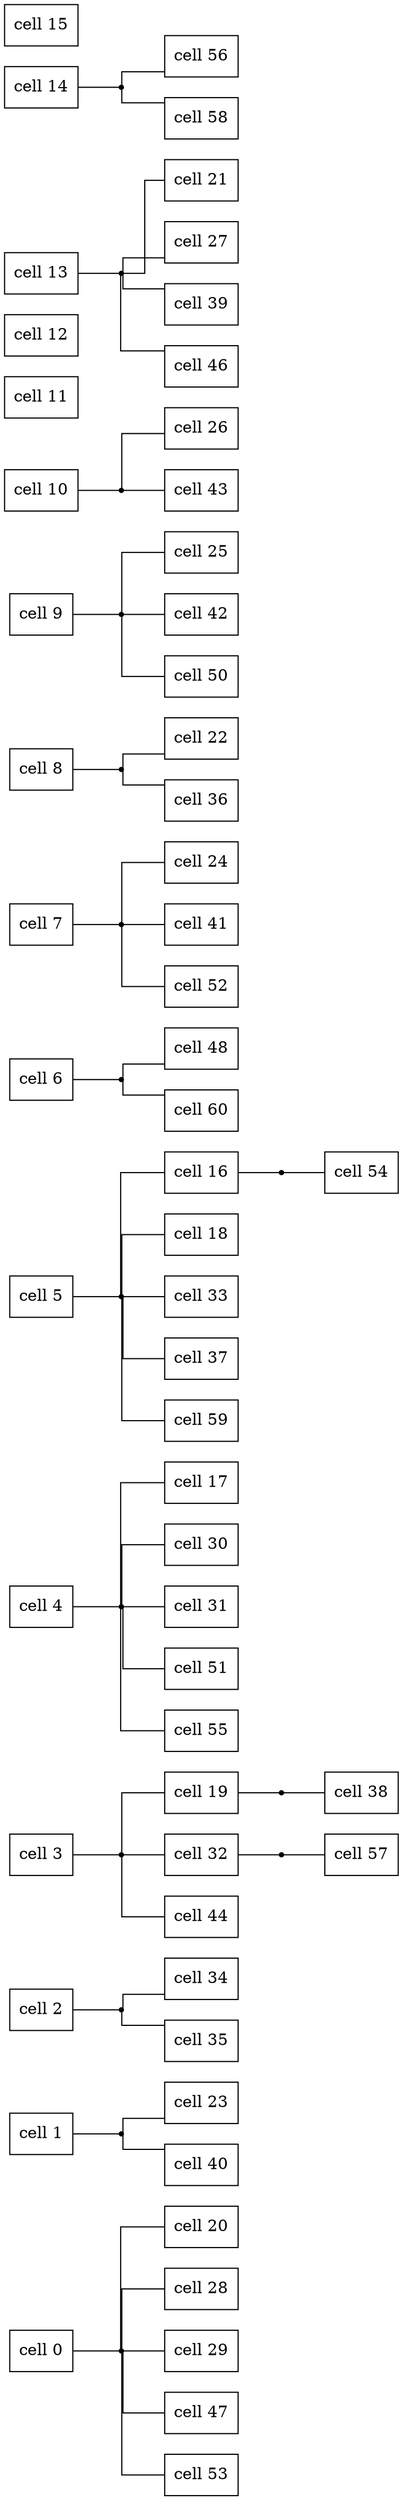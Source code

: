 // Yeast Lineage
graph {
	graph [rankdir=LR splines=ortho]
	"cell 0" [shape=box]
	"cell 1" [shape=box]
	"cell 2" [shape=box]
	"cell 3" [shape=box]
	"cell 4" [shape=box]
	"cell 5" [shape=box]
	"cell 6" [shape=box]
	"cell 7" [shape=box]
	"cell 8" [shape=box]
	"cell 9" [shape=box]
	"cell 10" [shape=box]
	"cell 11" [shape=box]
	"cell 12" [shape=box]
	"cell 13" [shape=box]
	"cell 14" [shape=box]
	"cell 15" [shape=box]
	"cell 16" [shape=box]
	"cell 5A" [shape=point]
	"cell 17" [shape=box]
	"cell 4A" [shape=point]
	"cell 18" [shape=box]
	"cell 19" [shape=box]
	"cell 3A" [shape=point]
	"cell 20" [shape=box]
	"cell 0A" [shape=point]
	"cell 21" [shape=box]
	"cell 13A" [shape=point]
	"cell 22" [shape=box]
	"cell 8A" [shape=point]
	"cell 23" [shape=box]
	"cell 1A" [shape=point]
	"cell 24" [shape=box]
	"cell 7A" [shape=point]
	"cell 25" [shape=box]
	"cell 9A" [shape=point]
	"cell 26" [shape=box]
	"cell 10A" [shape=point]
	"cell 27" [shape=box]
	"cell 28" [shape=box]
	"cell 29" [shape=box]
	"cell 30" [shape=box]
	"cell 31" [shape=box]
	"cell 32" [shape=box]
	"cell 33" [shape=box]
	"cell 34" [shape=box]
	"cell 2A" [shape=point]
	"cell 35" [shape=box]
	"cell 36" [shape=box]
	"cell 37" [shape=box]
	"cell 38" [shape=box]
	"cell 19A" [shape=point]
	"cell 39" [shape=box]
	"cell 40" [shape=box]
	"cell 41" [shape=box]
	"cell 42" [shape=box]
	"cell 43" [shape=box]
	"cell 44" [shape=box]
	"cell 46" [shape=box]
	"cell 47" [shape=box]
	"cell 48" [shape=box]
	"cell 6A" [shape=point]
	"cell 50" [shape=box]
	"cell 51" [shape=box]
	"cell 52" [shape=box]
	"cell 53" [shape=box]
	"cell 54" [shape=box]
	"cell 16A" [shape=point]
	"cell 55" [shape=box]
	"cell 56" [shape=box]
	"cell 14A" [shape=point]
	"cell 57" [shape=box]
	"cell 32A" [shape=point]
	"cell 58" [shape=box]
	"cell 59" [shape=box]
	"cell 60" [shape=box]
	"cell 5" -- "cell 5A"
	"cell 5A" -- "cell 16"
	"cell 4" -- "cell 4A"
	"cell 4A" -- "cell 17"
	"cell 5A" -- "cell 18"
	"cell 3" -- "cell 3A"
	"cell 3A" -- "cell 19"
	"cell 0" -- "cell 0A"
	"cell 0A" -- "cell 20"
	"cell 13" -- "cell 13A"
	"cell 13A" -- "cell 21"
	"cell 8" -- "cell 8A"
	"cell 8A" -- "cell 22"
	"cell 1" -- "cell 1A"
	"cell 1A" -- "cell 23"
	"cell 7" -- "cell 7A"
	"cell 7A" -- "cell 24"
	"cell 9" -- "cell 9A"
	"cell 9A" -- "cell 25"
	"cell 10" -- "cell 10A"
	"cell 10A" -- "cell 26"
	"cell 13A" -- "cell 27"
	"cell 0A" -- "cell 28"
	"cell 0A" -- "cell 29"
	"cell 4A" -- "cell 30"
	"cell 4A" -- "cell 31"
	"cell 3A" -- "cell 32"
	"cell 5A" -- "cell 33"
	"cell 2" -- "cell 2A"
	"cell 2A" -- "cell 34"
	"cell 2A" -- "cell 35"
	"cell 8A" -- "cell 36"
	"cell 5A" -- "cell 37"
	"cell 19" -- "cell 19A"
	"cell 19A" -- "cell 38"
	"cell 13A" -- "cell 39"
	"cell 1A" -- "cell 40"
	"cell 7A" -- "cell 41"
	"cell 9A" -- "cell 42"
	"cell 10A" -- "cell 43"
	"cell 3A" -- "cell 44"
	"cell 13A" -- "cell 46"
	"cell 0A" -- "cell 47"
	"cell 6" -- "cell 6A"
	"cell 6A" -- "cell 48"
	"cell 9A" -- "cell 50"
	"cell 4A" -- "cell 51"
	"cell 7A" -- "cell 52"
	"cell 0A" -- "cell 53"
	"cell 16" -- "cell 16A"
	"cell 16A" -- "cell 54"
	"cell 4A" -- "cell 55"
	"cell 14" -- "cell 14A"
	"cell 14A" -- "cell 56"
	"cell 32" -- "cell 32A"
	"cell 32A" -- "cell 57"
	"cell 14A" -- "cell 58"
	"cell 5A" -- "cell 59"
	"cell 6A" -- "cell 60"
}
